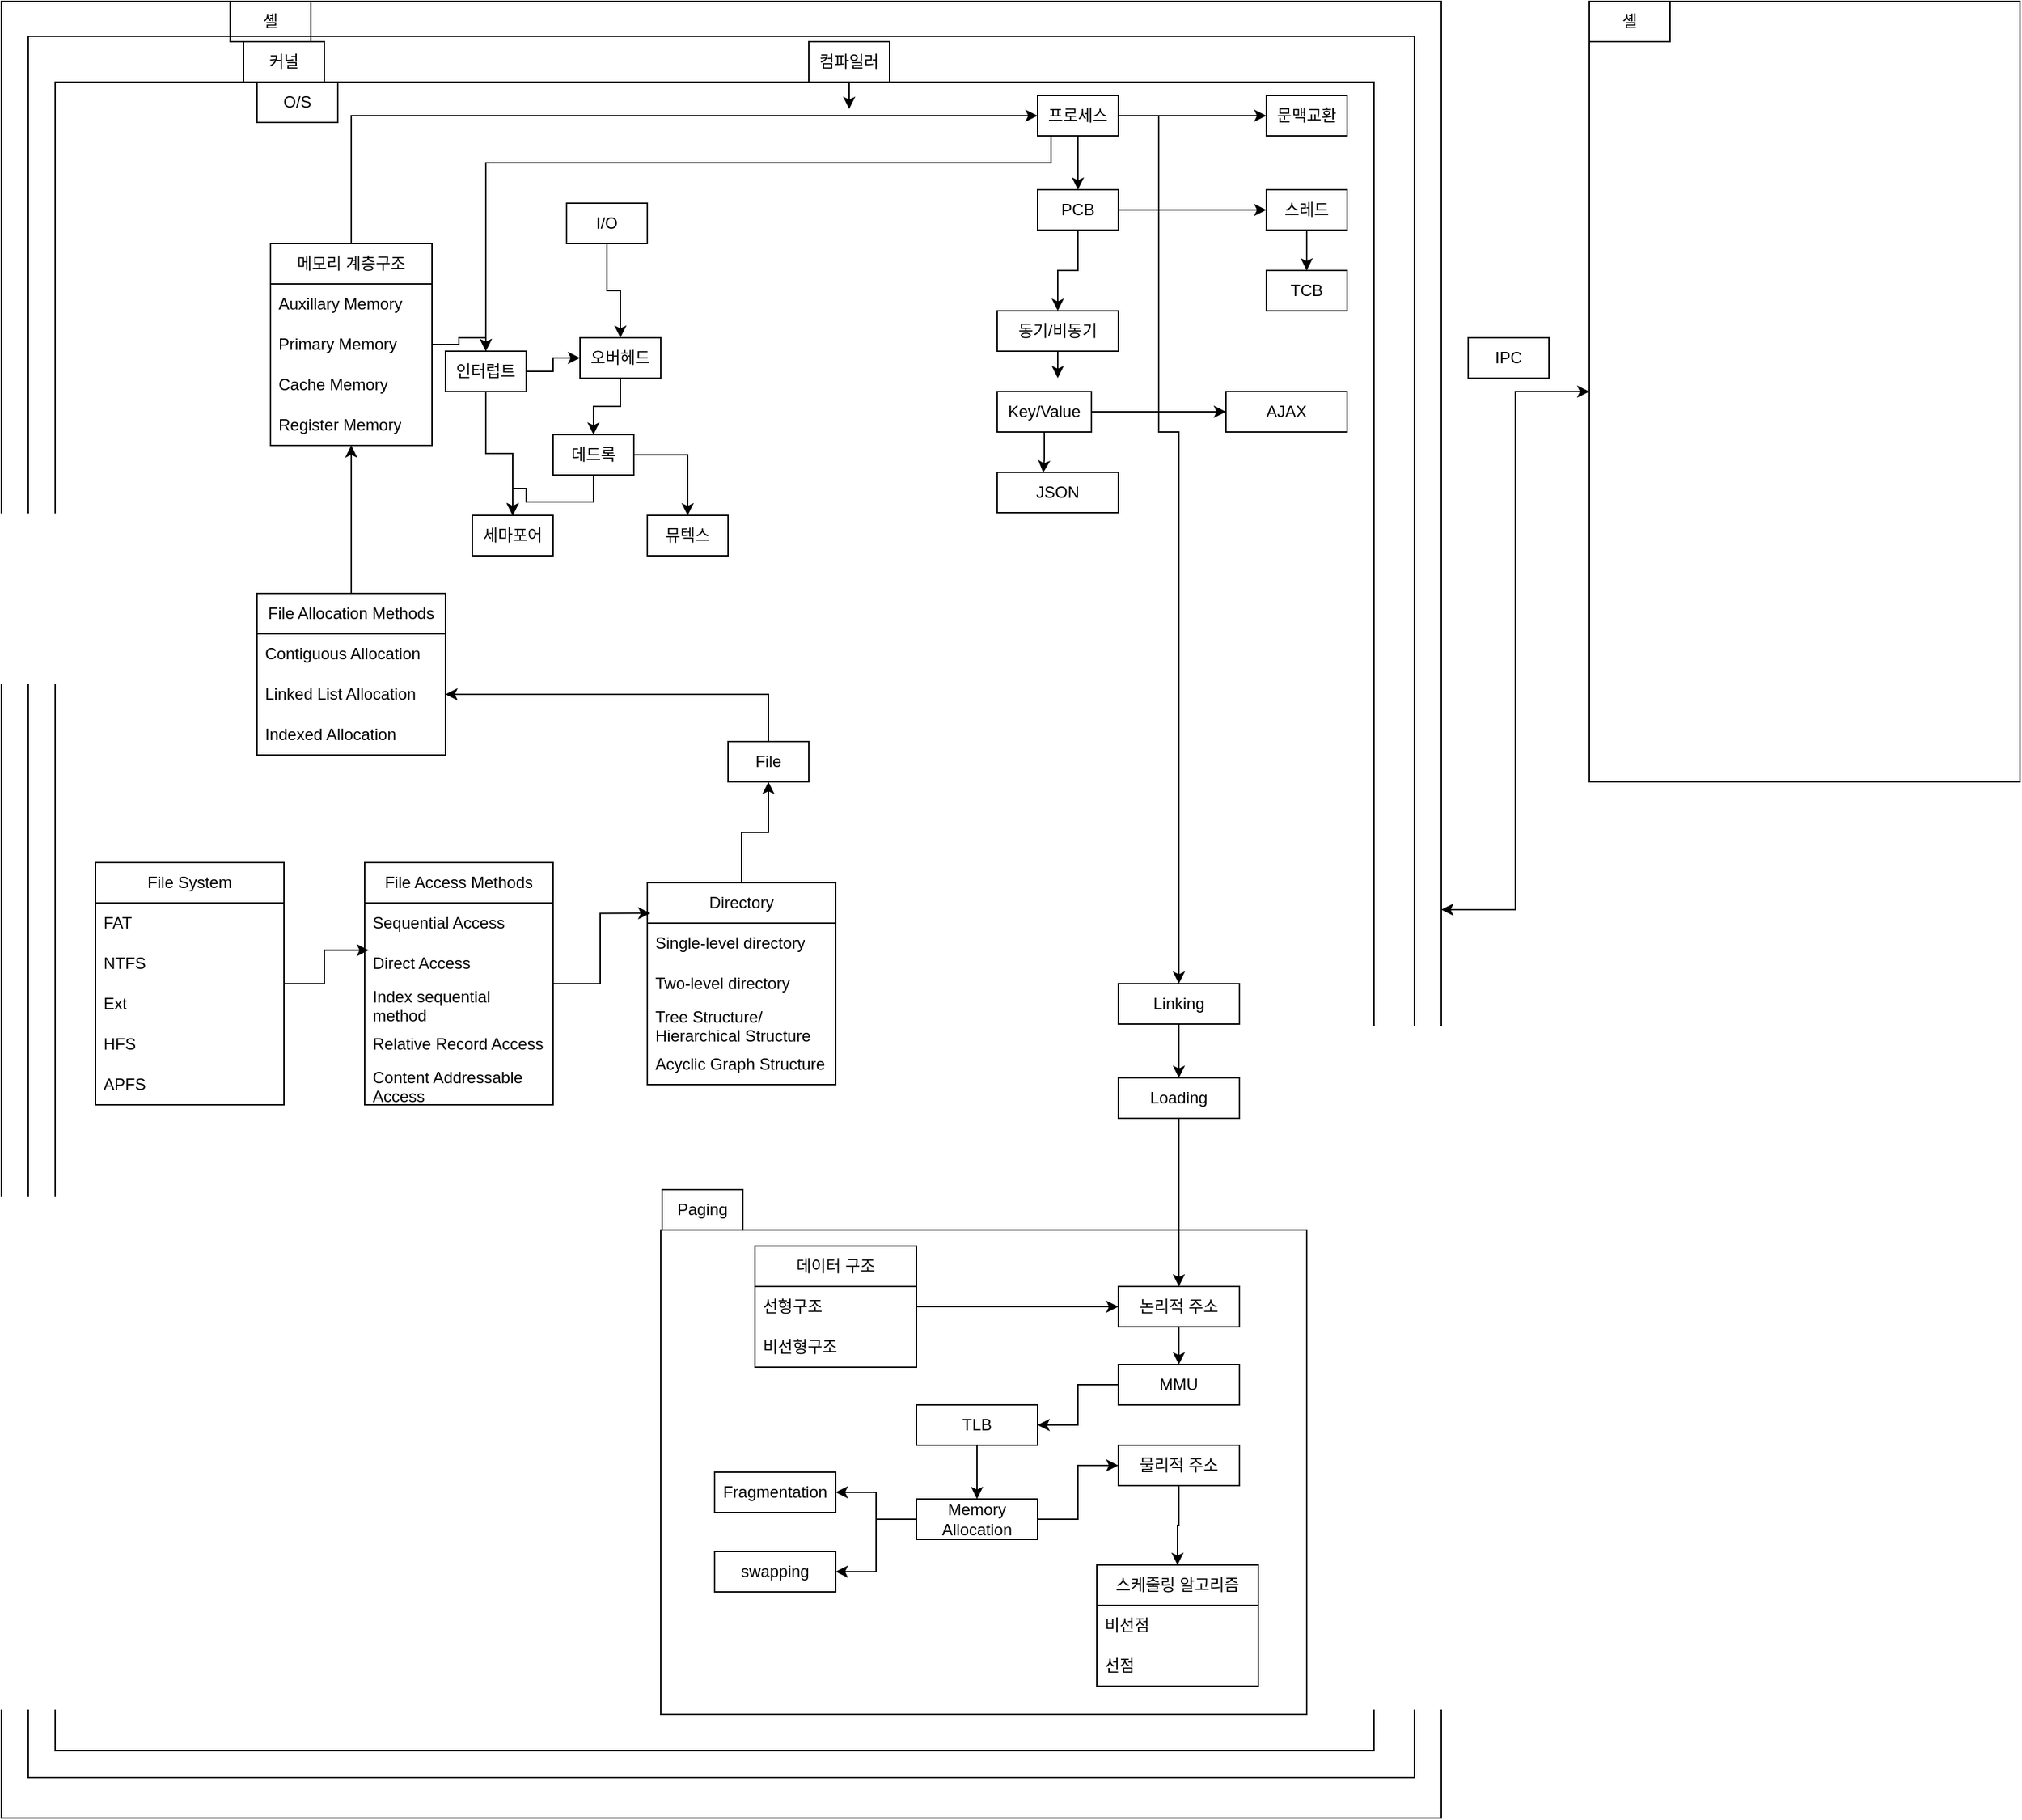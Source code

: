 <mxfile version="22.1.0" type="github">
  <diagram id="C5RBs43oDa-KdzZeNtuy" name="Page-1">
    <mxGraphModel dx="2876" dy="1083" grid="1" gridSize="10" guides="1" tooltips="1" connect="1" arrows="1" fold="1" page="1" pageScale="1" pageWidth="827" pageHeight="1169" math="0" shadow="0">
      <root>
        <mxCell id="WIyWlLk6GJQsqaUBKTNV-0" />
        <mxCell id="WIyWlLk6GJQsqaUBKTNV-1" parent="WIyWlLk6GJQsqaUBKTNV-0" />
        <mxCell id="Vi1Zf-3-arT8VYsQfJaG-1" value="" style="rounded=0;whiteSpace=wrap;html=1;" parent="WIyWlLk6GJQsqaUBKTNV-1" vertex="1">
          <mxGeometry x="-160" y="60" width="1070" height="1350" as="geometry" />
        </mxCell>
        <mxCell id="Vi1Zf-3-arT8VYsQfJaG-2" value="" style="rounded=0;whiteSpace=wrap;html=1;" parent="WIyWlLk6GJQsqaUBKTNV-1" vertex="1">
          <mxGeometry x="-140" y="86" width="1030" height="1294" as="geometry" />
        </mxCell>
        <mxCell id="Vi1Zf-3-arT8VYsQfJaG-3" value="" style="rounded=0;whiteSpace=wrap;html=1;" parent="WIyWlLk6GJQsqaUBKTNV-1" vertex="1">
          <mxGeometry x="-120" y="120" width="980" height="1240" as="geometry" />
        </mxCell>
        <mxCell id="Vi1Zf-3-arT8VYsQfJaG-4" value="셸" style="text;html=1;strokeColor=default;fillColor=none;align=center;verticalAlign=middle;whiteSpace=wrap;rounded=0;" parent="WIyWlLk6GJQsqaUBKTNV-1" vertex="1">
          <mxGeometry x="10" y="60" width="60" height="30" as="geometry" />
        </mxCell>
        <mxCell id="Vi1Zf-3-arT8VYsQfJaG-5" value="커널" style="text;html=1;strokeColor=default;fillColor=none;align=center;verticalAlign=middle;whiteSpace=wrap;rounded=0;" parent="WIyWlLk6GJQsqaUBKTNV-1" vertex="1">
          <mxGeometry x="20" y="90" width="60" height="30" as="geometry" />
        </mxCell>
        <mxCell id="Vi1Zf-3-arT8VYsQfJaG-6" value="O/S" style="text;html=1;strokeColor=default;fillColor=none;align=center;verticalAlign=middle;whiteSpace=wrap;rounded=0;" parent="WIyWlLk6GJQsqaUBKTNV-1" vertex="1">
          <mxGeometry x="30" y="120" width="60" height="30" as="geometry" />
        </mxCell>
        <mxCell id="Vi1Zf-3-arT8VYsQfJaG-20" value="" style="edgeStyle=orthogonalEdgeStyle;rounded=0;orthogonalLoop=1;jettySize=auto;html=1;entryX=0.5;entryY=0;entryDx=0;entryDy=0;" parent="WIyWlLk6GJQsqaUBKTNV-1" source="Vi1Zf-3-arT8VYsQfJaG-7" target="Vi1Zf-3-arT8VYsQfJaG-13" edge="1">
          <mxGeometry relative="1" as="geometry">
            <Array as="points">
              <mxPoint x="180" y="315" />
              <mxPoint x="180" y="310" />
              <mxPoint x="200" y="310" />
            </Array>
          </mxGeometry>
        </mxCell>
        <mxCell id="Vi1Zf-3-arT8VYsQfJaG-74" style="edgeStyle=orthogonalEdgeStyle;rounded=0;orthogonalLoop=1;jettySize=auto;html=1;entryX=0;entryY=0.5;entryDx=0;entryDy=0;" parent="WIyWlLk6GJQsqaUBKTNV-1" source="Vi1Zf-3-arT8VYsQfJaG-7" target="Vi1Zf-3-arT8VYsQfJaG-39" edge="1">
          <mxGeometry relative="1" as="geometry">
            <Array as="points">
              <mxPoint x="100" y="145" />
            </Array>
          </mxGeometry>
        </mxCell>
        <mxCell id="Vi1Zf-3-arT8VYsQfJaG-7" value="메모리 계층구조" style="swimlane;fontStyle=0;childLayout=stackLayout;horizontal=1;startSize=30;horizontalStack=0;resizeParent=1;resizeParentMax=0;resizeLast=0;collapsible=1;marginBottom=0;whiteSpace=wrap;html=1;" parent="WIyWlLk6GJQsqaUBKTNV-1" vertex="1">
          <mxGeometry x="40" y="240" width="120" height="150" as="geometry" />
        </mxCell>
        <mxCell id="Vi1Zf-3-arT8VYsQfJaG-8" value="Auxillary Memory" style="text;strokeColor=none;fillColor=none;align=left;verticalAlign=middle;spacingLeft=4;spacingRight=4;overflow=hidden;points=[[0,0.5],[1,0.5]];portConstraint=eastwest;rotatable=0;whiteSpace=wrap;html=1;" parent="Vi1Zf-3-arT8VYsQfJaG-7" vertex="1">
          <mxGeometry y="30" width="120" height="30" as="geometry" />
        </mxCell>
        <mxCell id="Vi1Zf-3-arT8VYsQfJaG-9" value="Primary Memory" style="text;strokeColor=none;fillColor=none;align=left;verticalAlign=middle;spacingLeft=4;spacingRight=4;overflow=hidden;points=[[0,0.5],[1,0.5]];portConstraint=eastwest;rotatable=0;whiteSpace=wrap;html=1;" parent="Vi1Zf-3-arT8VYsQfJaG-7" vertex="1">
          <mxGeometry y="60" width="120" height="30" as="geometry" />
        </mxCell>
        <mxCell id="Vi1Zf-3-arT8VYsQfJaG-10" value="Cache Memory" style="text;strokeColor=none;fillColor=none;align=left;verticalAlign=middle;spacingLeft=4;spacingRight=4;overflow=hidden;points=[[0,0.5],[1,0.5]];portConstraint=eastwest;rotatable=0;whiteSpace=wrap;html=1;" parent="Vi1Zf-3-arT8VYsQfJaG-7" vertex="1">
          <mxGeometry y="90" width="120" height="30" as="geometry" />
        </mxCell>
        <mxCell id="Vi1Zf-3-arT8VYsQfJaG-11" value="Register Memory" style="text;strokeColor=none;fillColor=none;align=left;verticalAlign=middle;spacingLeft=4;spacingRight=4;overflow=hidden;points=[[0,0.5],[1,0.5]];portConstraint=eastwest;rotatable=0;whiteSpace=wrap;html=1;" parent="Vi1Zf-3-arT8VYsQfJaG-7" vertex="1">
          <mxGeometry y="120" width="120" height="30" as="geometry" />
        </mxCell>
        <mxCell id="Vi1Zf-3-arT8VYsQfJaG-38" style="edgeStyle=orthogonalEdgeStyle;rounded=0;orthogonalLoop=1;jettySize=auto;html=1;entryX=0;entryY=0.5;entryDx=0;entryDy=0;" parent="WIyWlLk6GJQsqaUBKTNV-1" source="Vi1Zf-3-arT8VYsQfJaG-13" target="Vi1Zf-3-arT8VYsQfJaG-15" edge="1">
          <mxGeometry relative="1" as="geometry" />
        </mxCell>
        <mxCell id="Vi1Zf-3-arT8VYsQfJaG-78" value="" style="edgeStyle=orthogonalEdgeStyle;rounded=0;orthogonalLoop=1;jettySize=auto;html=1;" parent="WIyWlLk6GJQsqaUBKTNV-1" source="Vi1Zf-3-arT8VYsQfJaG-13" target="Vi1Zf-3-arT8VYsQfJaG-17" edge="1">
          <mxGeometry relative="1" as="geometry" />
        </mxCell>
        <mxCell id="Vi1Zf-3-arT8VYsQfJaG-13" value="인터럽트" style="text;html=1;strokeColor=default;fillColor=none;align=center;verticalAlign=middle;whiteSpace=wrap;rounded=0;" parent="WIyWlLk6GJQsqaUBKTNV-1" vertex="1">
          <mxGeometry x="170" y="320" width="60" height="30" as="geometry" />
        </mxCell>
        <mxCell id="Vi1Zf-3-arT8VYsQfJaG-21" value="" style="edgeStyle=orthogonalEdgeStyle;rounded=0;orthogonalLoop=1;jettySize=auto;html=1;" parent="WIyWlLk6GJQsqaUBKTNV-1" source="Vi1Zf-3-arT8VYsQfJaG-14" target="Vi1Zf-3-arT8VYsQfJaG-15" edge="1">
          <mxGeometry relative="1" as="geometry" />
        </mxCell>
        <mxCell id="Vi1Zf-3-arT8VYsQfJaG-14" value="I/O" style="text;html=1;strokeColor=default;fillColor=none;align=center;verticalAlign=middle;whiteSpace=wrap;rounded=0;" parent="WIyWlLk6GJQsqaUBKTNV-1" vertex="1">
          <mxGeometry x="260" y="210" width="60" height="30" as="geometry" />
        </mxCell>
        <mxCell id="Vi1Zf-3-arT8VYsQfJaG-29" value="" style="edgeStyle=orthogonalEdgeStyle;rounded=0;orthogonalLoop=1;jettySize=auto;html=1;entryX=0.5;entryY=0;entryDx=0;entryDy=0;" parent="WIyWlLk6GJQsqaUBKTNV-1" source="Vi1Zf-3-arT8VYsQfJaG-15" target="Vi1Zf-3-arT8VYsQfJaG-16" edge="1">
          <mxGeometry relative="1" as="geometry" />
        </mxCell>
        <mxCell id="Vi1Zf-3-arT8VYsQfJaG-15" value="오버헤드" style="text;html=1;strokeColor=default;fillColor=none;align=center;verticalAlign=middle;whiteSpace=wrap;rounded=0;" parent="WIyWlLk6GJQsqaUBKTNV-1" vertex="1">
          <mxGeometry x="270" y="310" width="60" height="30" as="geometry" />
        </mxCell>
        <mxCell id="Vi1Zf-3-arT8VYsQfJaG-30" value="" style="edgeStyle=orthogonalEdgeStyle;rounded=0;orthogonalLoop=1;jettySize=auto;html=1;" parent="WIyWlLk6GJQsqaUBKTNV-1" source="Vi1Zf-3-arT8VYsQfJaG-16" target="Vi1Zf-3-arT8VYsQfJaG-17" edge="1">
          <mxGeometry relative="1" as="geometry" />
        </mxCell>
        <mxCell id="Vi1Zf-3-arT8VYsQfJaG-31" value="" style="edgeStyle=orthogonalEdgeStyle;rounded=0;orthogonalLoop=1;jettySize=auto;html=1;" parent="WIyWlLk6GJQsqaUBKTNV-1" source="Vi1Zf-3-arT8VYsQfJaG-16" target="Vi1Zf-3-arT8VYsQfJaG-17" edge="1">
          <mxGeometry relative="1" as="geometry" />
        </mxCell>
        <mxCell id="Vi1Zf-3-arT8VYsQfJaG-32" style="edgeStyle=orthogonalEdgeStyle;rounded=0;orthogonalLoop=1;jettySize=auto;html=1;entryX=0.5;entryY=0;entryDx=0;entryDy=0;" parent="WIyWlLk6GJQsqaUBKTNV-1" source="Vi1Zf-3-arT8VYsQfJaG-16" target="Vi1Zf-3-arT8VYsQfJaG-18" edge="1">
          <mxGeometry relative="1" as="geometry" />
        </mxCell>
        <mxCell id="Vi1Zf-3-arT8VYsQfJaG-16" value="데드록" style="text;html=1;strokeColor=default;fillColor=none;align=center;verticalAlign=middle;whiteSpace=wrap;rounded=0;" parent="WIyWlLk6GJQsqaUBKTNV-1" vertex="1">
          <mxGeometry x="250" y="382" width="60" height="30" as="geometry" />
        </mxCell>
        <mxCell id="Vi1Zf-3-arT8VYsQfJaG-17" value="세마포어" style="text;html=1;strokeColor=default;fillColor=none;align=center;verticalAlign=middle;whiteSpace=wrap;rounded=0;" parent="WIyWlLk6GJQsqaUBKTNV-1" vertex="1">
          <mxGeometry x="190" y="442" width="60" height="30" as="geometry" />
        </mxCell>
        <mxCell id="Vi1Zf-3-arT8VYsQfJaG-18" value="뮤텍스" style="text;html=1;strokeColor=default;fillColor=none;align=center;verticalAlign=middle;whiteSpace=wrap;rounded=0;" parent="WIyWlLk6GJQsqaUBKTNV-1" vertex="1">
          <mxGeometry x="320" y="442" width="60" height="30" as="geometry" />
        </mxCell>
        <mxCell id="Vi1Zf-3-arT8VYsQfJaG-61" style="edgeStyle=orthogonalEdgeStyle;rounded=0;orthogonalLoop=1;jettySize=auto;html=1;entryX=0.5;entryY=0;entryDx=0;entryDy=0;" parent="WIyWlLk6GJQsqaUBKTNV-1" target="Vi1Zf-3-arT8VYsQfJaG-47" edge="1">
          <mxGeometry relative="1" as="geometry">
            <mxPoint x="430.059" y="338" as="sourcePoint" />
          </mxGeometry>
        </mxCell>
        <mxCell id="Vi1Zf-3-arT8VYsQfJaG-52" style="edgeStyle=orthogonalEdgeStyle;rounded=0;orthogonalLoop=1;jettySize=auto;html=1;" parent="WIyWlLk6GJQsqaUBKTNV-1" source="Vi1Zf-3-arT8VYsQfJaG-39" target="Vi1Zf-3-arT8VYsQfJaG-40" edge="1">
          <mxGeometry relative="1" as="geometry" />
        </mxCell>
        <mxCell id="Vi1Zf-3-arT8VYsQfJaG-72" style="edgeStyle=orthogonalEdgeStyle;rounded=0;orthogonalLoop=1;jettySize=auto;html=1;entryX=0;entryY=0.5;entryDx=0;entryDy=0;" parent="WIyWlLk6GJQsqaUBKTNV-1" source="Vi1Zf-3-arT8VYsQfJaG-39" target="Vi1Zf-3-arT8VYsQfJaG-71" edge="1">
          <mxGeometry relative="1" as="geometry" />
        </mxCell>
        <mxCell id="Vi1Zf-3-arT8VYsQfJaG-77" style="edgeStyle=orthogonalEdgeStyle;rounded=0;orthogonalLoop=1;jettySize=auto;html=1;" parent="WIyWlLk6GJQsqaUBKTNV-1" source="Vi1Zf-3-arT8VYsQfJaG-39" target="Vi1Zf-3-arT8VYsQfJaG-13" edge="1">
          <mxGeometry relative="1" as="geometry">
            <Array as="points">
              <mxPoint x="620" y="180" />
              <mxPoint x="200" y="180" />
            </Array>
          </mxGeometry>
        </mxCell>
        <mxCell id="Vi1Zf-3-arT8VYsQfJaG-39" value="프로세스" style="text;html=1;strokeColor=default;fillColor=none;align=center;verticalAlign=middle;whiteSpace=wrap;rounded=0;" parent="WIyWlLk6GJQsqaUBKTNV-1" vertex="1">
          <mxGeometry x="610" y="130" width="60" height="30" as="geometry" />
        </mxCell>
        <mxCell id="Vi1Zf-3-arT8VYsQfJaG-53" style="edgeStyle=orthogonalEdgeStyle;rounded=0;orthogonalLoop=1;jettySize=auto;html=1;entryX=0;entryY=0.5;entryDx=0;entryDy=0;" parent="WIyWlLk6GJQsqaUBKTNV-1" source="Vi1Zf-3-arT8VYsQfJaG-40" target="Vi1Zf-3-arT8VYsQfJaG-42" edge="1">
          <mxGeometry relative="1" as="geometry" />
        </mxCell>
        <mxCell id="Vi1Zf-3-arT8VYsQfJaG-55" style="edgeStyle=orthogonalEdgeStyle;rounded=0;orthogonalLoop=1;jettySize=auto;html=1;exitX=0.5;exitY=1;exitDx=0;exitDy=0;" parent="WIyWlLk6GJQsqaUBKTNV-1" source="Vi1Zf-3-arT8VYsQfJaG-40" target="Vi1Zf-3-arT8VYsQfJaG-43" edge="1">
          <mxGeometry relative="1" as="geometry" />
        </mxCell>
        <mxCell id="Vi1Zf-3-arT8VYsQfJaG-40" value="PCB" style="text;html=1;strokeColor=default;fillColor=none;align=center;verticalAlign=middle;whiteSpace=wrap;rounded=0;" parent="WIyWlLk6GJQsqaUBKTNV-1" vertex="1">
          <mxGeometry x="610" y="200" width="60" height="30" as="geometry" />
        </mxCell>
        <mxCell id="Vi1Zf-3-arT8VYsQfJaG-41" value="TCB" style="text;html=1;strokeColor=default;fillColor=none;align=center;verticalAlign=middle;whiteSpace=wrap;rounded=0;" parent="WIyWlLk6GJQsqaUBKTNV-1" vertex="1">
          <mxGeometry x="780" y="260" width="60" height="30" as="geometry" />
        </mxCell>
        <mxCell id="Vi1Zf-3-arT8VYsQfJaG-54" style="edgeStyle=orthogonalEdgeStyle;rounded=0;orthogonalLoop=1;jettySize=auto;html=1;entryX=0.5;entryY=0;entryDx=0;entryDy=0;" parent="WIyWlLk6GJQsqaUBKTNV-1" source="Vi1Zf-3-arT8VYsQfJaG-42" target="Vi1Zf-3-arT8VYsQfJaG-41" edge="1">
          <mxGeometry relative="1" as="geometry" />
        </mxCell>
        <mxCell id="Vi1Zf-3-arT8VYsQfJaG-42" value="스레드" style="text;html=1;strokeColor=default;fillColor=none;align=center;verticalAlign=middle;whiteSpace=wrap;rounded=0;" parent="WIyWlLk6GJQsqaUBKTNV-1" vertex="1">
          <mxGeometry x="780" y="200" width="60" height="30" as="geometry" />
        </mxCell>
        <mxCell id="Vi1Zf-3-arT8VYsQfJaG-56" style="edgeStyle=orthogonalEdgeStyle;rounded=0;orthogonalLoop=1;jettySize=auto;html=1;exitX=0.5;exitY=1;exitDx=0;exitDy=0;" parent="WIyWlLk6GJQsqaUBKTNV-1" source="Vi1Zf-3-arT8VYsQfJaG-43" edge="1">
          <mxGeometry relative="1" as="geometry">
            <mxPoint x="624.765" y="340" as="targetPoint" />
            <Array as="points">
              <mxPoint x="625" y="340" />
              <mxPoint x="625" y="340" />
            </Array>
          </mxGeometry>
        </mxCell>
        <mxCell id="Vi1Zf-3-arT8VYsQfJaG-43" value="동기/비동기" style="text;html=1;strokeColor=default;fillColor=none;align=center;verticalAlign=middle;whiteSpace=wrap;rounded=0;" parent="WIyWlLk6GJQsqaUBKTNV-1" vertex="1">
          <mxGeometry x="580" y="290" width="90" height="30" as="geometry" />
        </mxCell>
        <mxCell id="Vi1Zf-3-arT8VYsQfJaG-62" style="edgeStyle=orthogonalEdgeStyle;rounded=0;orthogonalLoop=1;jettySize=auto;html=1;" parent="WIyWlLk6GJQsqaUBKTNV-1" target="Vi1Zf-3-arT8VYsQfJaG-48" edge="1">
          <mxGeometry relative="1" as="geometry">
            <mxPoint x="425" y="400" as="sourcePoint" />
          </mxGeometry>
        </mxCell>
        <mxCell id="Vi1Zf-3-arT8VYsQfJaG-63" style="edgeStyle=orthogonalEdgeStyle;rounded=0;orthogonalLoop=1;jettySize=auto;html=1;" parent="WIyWlLk6GJQsqaUBKTNV-1" target="Vi1Zf-3-arT8VYsQfJaG-49" edge="1">
          <mxGeometry relative="1" as="geometry">
            <mxPoint x="430.059" y="470" as="sourcePoint" />
          </mxGeometry>
        </mxCell>
        <mxCell id="Vi1Zf-3-arT8VYsQfJaG-59" style="edgeStyle=orthogonalEdgeStyle;rounded=0;orthogonalLoop=1;jettySize=auto;html=1;" parent="WIyWlLk6GJQsqaUBKTNV-1" source="Vi1Zf-3-arT8VYsQfJaG-50" target="Vi1Zf-3-arT8VYsQfJaG-58" edge="1">
          <mxGeometry relative="1" as="geometry" />
        </mxCell>
        <mxCell id="Vi1Zf-3-arT8VYsQfJaG-50" value="Key/Value" style="text;html=1;strokeColor=default;fillColor=none;align=center;verticalAlign=middle;whiteSpace=wrap;rounded=0;" parent="WIyWlLk6GJQsqaUBKTNV-1" vertex="1">
          <mxGeometry x="580" y="350" width="70" height="30" as="geometry" />
        </mxCell>
        <mxCell id="Vi1Zf-3-arT8VYsQfJaG-51" value="JSON" style="text;html=1;strokeColor=default;fillColor=none;align=center;verticalAlign=middle;whiteSpace=wrap;rounded=0;" parent="WIyWlLk6GJQsqaUBKTNV-1" vertex="1">
          <mxGeometry x="580" y="410" width="90" height="30" as="geometry" />
        </mxCell>
        <mxCell id="Vi1Zf-3-arT8VYsQfJaG-58" value="AJAX" style="text;html=1;strokeColor=default;fillColor=none;align=center;verticalAlign=middle;whiteSpace=wrap;rounded=0;" parent="WIyWlLk6GJQsqaUBKTNV-1" vertex="1">
          <mxGeometry x="750" y="350" width="90" height="30" as="geometry" />
        </mxCell>
        <mxCell id="Vi1Zf-3-arT8VYsQfJaG-60" style="edgeStyle=orthogonalEdgeStyle;rounded=0;orthogonalLoop=1;jettySize=auto;html=1;entryX=0.38;entryY=0.008;entryDx=0;entryDy=0;entryPerimeter=0;" parent="WIyWlLk6GJQsqaUBKTNV-1" source="Vi1Zf-3-arT8VYsQfJaG-50" target="Vi1Zf-3-arT8VYsQfJaG-51" edge="1">
          <mxGeometry relative="1" as="geometry" />
        </mxCell>
        <mxCell id="Vi1Zf-3-arT8VYsQfJaG-67" style="edgeStyle=orthogonalEdgeStyle;rounded=0;orthogonalLoop=1;jettySize=auto;html=1;entryX=1;entryY=0.5;entryDx=0;entryDy=0;startArrow=classic;startFill=1;" parent="WIyWlLk6GJQsqaUBKTNV-1" source="Vi1Zf-3-arT8VYsQfJaG-66" target="Vi1Zf-3-arT8VYsQfJaG-1" edge="1">
          <mxGeometry relative="1" as="geometry" />
        </mxCell>
        <mxCell id="Vi1Zf-3-arT8VYsQfJaG-66" value="" style="rounded=0;whiteSpace=wrap;html=1;" parent="WIyWlLk6GJQsqaUBKTNV-1" vertex="1">
          <mxGeometry x="1020" y="60" width="320" height="580" as="geometry" />
        </mxCell>
        <mxCell id="Vi1Zf-3-arT8VYsQfJaG-69" value="셸" style="text;html=1;strokeColor=default;fillColor=none;align=center;verticalAlign=middle;whiteSpace=wrap;rounded=0;" parent="WIyWlLk6GJQsqaUBKTNV-1" vertex="1">
          <mxGeometry x="1020" y="60" width="60" height="30" as="geometry" />
        </mxCell>
        <mxCell id="Vi1Zf-3-arT8VYsQfJaG-70" value="IPC" style="text;html=1;strokeColor=default;fillColor=none;align=center;verticalAlign=middle;whiteSpace=wrap;rounded=0;" parent="WIyWlLk6GJQsqaUBKTNV-1" vertex="1">
          <mxGeometry x="930" y="310" width="60" height="30" as="geometry" />
        </mxCell>
        <mxCell id="Vi1Zf-3-arT8VYsQfJaG-71" value="문맥교환" style="text;html=1;strokeColor=default;fillColor=none;align=center;verticalAlign=middle;whiteSpace=wrap;rounded=0;" parent="WIyWlLk6GJQsqaUBKTNV-1" vertex="1">
          <mxGeometry x="780" y="130" width="60" height="30" as="geometry" />
        </mxCell>
        <mxCell id="Vi1Zf-3-arT8VYsQfJaG-76" style="edgeStyle=orthogonalEdgeStyle;rounded=0;orthogonalLoop=1;jettySize=auto;html=1;" parent="WIyWlLk6GJQsqaUBKTNV-1" source="Vi1Zf-3-arT8VYsQfJaG-75" edge="1">
          <mxGeometry relative="1" as="geometry">
            <mxPoint x="470" y="140" as="targetPoint" />
          </mxGeometry>
        </mxCell>
        <mxCell id="Vi1Zf-3-arT8VYsQfJaG-75" value="컴파일러" style="text;html=1;strokeColor=default;fillColor=none;align=center;verticalAlign=middle;whiteSpace=wrap;rounded=0;" parent="WIyWlLk6GJQsqaUBKTNV-1" vertex="1">
          <mxGeometry x="440" y="90" width="60" height="30" as="geometry" />
        </mxCell>
        <mxCell id="SMNEUD9otESbKlJVMWsD-27" style="edgeStyle=orthogonalEdgeStyle;rounded=0;orthogonalLoop=1;jettySize=auto;html=1;entryX=0.5;entryY=0;entryDx=0;entryDy=0;" edge="1" parent="WIyWlLk6GJQsqaUBKTNV-1" source="SMNEUD9otESbKlJVMWsD-22" target="SMNEUD9otESbKlJVMWsD-23">
          <mxGeometry relative="1" as="geometry" />
        </mxCell>
        <mxCell id="SMNEUD9otESbKlJVMWsD-41" value="" style="rounded=0;whiteSpace=wrap;html=1;" vertex="1" parent="WIyWlLk6GJQsqaUBKTNV-1">
          <mxGeometry x="330" y="973" width="480" height="360" as="geometry" />
        </mxCell>
        <mxCell id="Vi1Zf-3-arT8VYsQfJaG-44" value="스케줄링 알고리즘" style="swimlane;fontStyle=0;childLayout=stackLayout;horizontal=1;startSize=30;horizontalStack=0;resizeParent=1;resizeParentMax=0;resizeLast=0;collapsible=1;marginBottom=0;whiteSpace=wrap;html=1;" parent="WIyWlLk6GJQsqaUBKTNV-1" vertex="1">
          <mxGeometry x="654" y="1222" width="120" height="90" as="geometry" />
        </mxCell>
        <mxCell id="Vi1Zf-3-arT8VYsQfJaG-46" value="비선점" style="text;strokeColor=none;fillColor=none;align=left;verticalAlign=middle;spacingLeft=4;spacingRight=4;overflow=hidden;points=[[0,0.5],[1,0.5]];portConstraint=eastwest;rotatable=0;whiteSpace=wrap;html=1;" parent="Vi1Zf-3-arT8VYsQfJaG-44" vertex="1">
          <mxGeometry y="30" width="120" height="30" as="geometry" />
        </mxCell>
        <mxCell id="Vi1Zf-3-arT8VYsQfJaG-45" value="선점" style="text;strokeColor=none;fillColor=none;align=left;verticalAlign=middle;spacingLeft=4;spacingRight=4;overflow=hidden;points=[[0,0.5],[1,0.5]];portConstraint=eastwest;rotatable=0;whiteSpace=wrap;html=1;" parent="Vi1Zf-3-arT8VYsQfJaG-44" vertex="1">
          <mxGeometry y="60" width="120" height="30" as="geometry" />
        </mxCell>
        <mxCell id="SMNEUD9otESbKlJVMWsD-12" value="Fragmentation" style="text;html=1;strokeColor=default;fillColor=none;align=center;verticalAlign=middle;whiteSpace=wrap;rounded=0;" vertex="1" parent="WIyWlLk6GJQsqaUBKTNV-1">
          <mxGeometry x="370" y="1153" width="90" height="30" as="geometry" />
        </mxCell>
        <mxCell id="SMNEUD9otESbKlJVMWsD-39" style="edgeStyle=orthogonalEdgeStyle;rounded=0;orthogonalLoop=1;jettySize=auto;html=1;entryX=1;entryY=0.5;entryDx=0;entryDy=0;" edge="1" parent="WIyWlLk6GJQsqaUBKTNV-1" source="SMNEUD9otESbKlJVMWsD-13" target="SMNEUD9otESbKlJVMWsD-12">
          <mxGeometry relative="1" as="geometry" />
        </mxCell>
        <mxCell id="SMNEUD9otESbKlJVMWsD-40" style="edgeStyle=orthogonalEdgeStyle;rounded=0;orthogonalLoop=1;jettySize=auto;html=1;entryX=1;entryY=0.5;entryDx=0;entryDy=0;" edge="1" parent="WIyWlLk6GJQsqaUBKTNV-1" source="SMNEUD9otESbKlJVMWsD-13" target="SMNEUD9otESbKlJVMWsD-15">
          <mxGeometry relative="1" as="geometry" />
        </mxCell>
        <mxCell id="SMNEUD9otESbKlJVMWsD-13" value="Memory Allocation" style="text;html=1;strokeColor=default;fillColor=none;align=center;verticalAlign=middle;whiteSpace=wrap;rounded=0;" vertex="1" parent="WIyWlLk6GJQsqaUBKTNV-1">
          <mxGeometry x="520" y="1173" width="90" height="30" as="geometry" />
        </mxCell>
        <mxCell id="SMNEUD9otESbKlJVMWsD-14" value="TLB" style="text;html=1;strokeColor=default;fillColor=none;align=center;verticalAlign=middle;whiteSpace=wrap;rounded=0;" vertex="1" parent="WIyWlLk6GJQsqaUBKTNV-1">
          <mxGeometry x="520" y="1103" width="90" height="30" as="geometry" />
        </mxCell>
        <mxCell id="SMNEUD9otESbKlJVMWsD-15" value="swapping" style="text;html=1;strokeColor=default;fillColor=none;align=center;verticalAlign=middle;whiteSpace=wrap;rounded=0;" vertex="1" parent="WIyWlLk6GJQsqaUBKTNV-1">
          <mxGeometry x="370" y="1212" width="90" height="30" as="geometry" />
        </mxCell>
        <mxCell id="SMNEUD9otESbKlJVMWsD-22" value="MMU" style="text;html=1;strokeColor=default;fillColor=none;align=center;verticalAlign=middle;whiteSpace=wrap;rounded=0;" vertex="1" parent="WIyWlLk6GJQsqaUBKTNV-1">
          <mxGeometry x="670" y="1073" width="90" height="30" as="geometry" />
        </mxCell>
        <mxCell id="SMNEUD9otESbKlJVMWsD-23" value="물리적 주소" style="text;html=1;strokeColor=default;fillColor=none;align=center;verticalAlign=middle;whiteSpace=wrap;rounded=0;" vertex="1" parent="WIyWlLk6GJQsqaUBKTNV-1">
          <mxGeometry x="670" y="1133" width="90" height="30" as="geometry" />
        </mxCell>
        <mxCell id="SMNEUD9otESbKlJVMWsD-26" style="edgeStyle=orthogonalEdgeStyle;rounded=0;orthogonalLoop=1;jettySize=auto;html=1;entryX=0.5;entryY=0;entryDx=0;entryDy=0;" edge="1" parent="WIyWlLk6GJQsqaUBKTNV-1" source="SMNEUD9otESbKlJVMWsD-21" target="SMNEUD9otESbKlJVMWsD-22">
          <mxGeometry relative="1" as="geometry" />
        </mxCell>
        <mxCell id="SMNEUD9otESbKlJVMWsD-37" style="edgeStyle=orthogonalEdgeStyle;rounded=0;orthogonalLoop=1;jettySize=auto;html=1;entryX=0.5;entryY=0;entryDx=0;entryDy=0;" edge="1" parent="WIyWlLk6GJQsqaUBKTNV-1" source="SMNEUD9otESbKlJVMWsD-14" target="SMNEUD9otESbKlJVMWsD-13">
          <mxGeometry relative="1" as="geometry" />
        </mxCell>
        <mxCell id="SMNEUD9otESbKlJVMWsD-35" style="edgeStyle=orthogonalEdgeStyle;rounded=0;orthogonalLoop=1;jettySize=auto;html=1;entryX=0.5;entryY=0;entryDx=0;entryDy=0;" edge="1" parent="WIyWlLk6GJQsqaUBKTNV-1" source="SMNEUD9otESbKlJVMWsD-23" target="Vi1Zf-3-arT8VYsQfJaG-44">
          <mxGeometry relative="1" as="geometry" />
        </mxCell>
        <mxCell id="SMNEUD9otESbKlJVMWsD-38" style="edgeStyle=orthogonalEdgeStyle;rounded=0;orthogonalLoop=1;jettySize=auto;html=1;entryX=0;entryY=0.5;entryDx=0;entryDy=0;" edge="1" parent="WIyWlLk6GJQsqaUBKTNV-1" source="SMNEUD9otESbKlJVMWsD-13" target="SMNEUD9otESbKlJVMWsD-23">
          <mxGeometry relative="1" as="geometry" />
        </mxCell>
        <mxCell id="SMNEUD9otESbKlJVMWsD-36" style="edgeStyle=orthogonalEdgeStyle;rounded=0;orthogonalLoop=1;jettySize=auto;html=1;entryX=1;entryY=0.5;entryDx=0;entryDy=0;" edge="1" parent="WIyWlLk6GJQsqaUBKTNV-1" source="SMNEUD9otESbKlJVMWsD-22" target="SMNEUD9otESbKlJVMWsD-14">
          <mxGeometry relative="1" as="geometry" />
        </mxCell>
        <mxCell id="SMNEUD9otESbKlJVMWsD-19" style="edgeStyle=orthogonalEdgeStyle;rounded=0;orthogonalLoop=1;jettySize=auto;html=1;" edge="1" parent="WIyWlLk6GJQsqaUBKTNV-1" source="Vi1Zf-3-arT8VYsQfJaG-39" target="SMNEUD9otESbKlJVMWsD-10">
          <mxGeometry relative="1" as="geometry">
            <Array as="points">
              <mxPoint x="700" y="145" />
              <mxPoint x="700" y="380" />
              <mxPoint x="715" y="380" />
            </Array>
          </mxGeometry>
        </mxCell>
        <mxCell id="SMNEUD9otESbKlJVMWsD-20" value="" style="edgeStyle=orthogonalEdgeStyle;rounded=0;orthogonalLoop=1;jettySize=auto;html=1;" edge="1" parent="WIyWlLk6GJQsqaUBKTNV-1" source="SMNEUD9otESbKlJVMWsD-10" target="SMNEUD9otESbKlJVMWsD-11">
          <mxGeometry relative="1" as="geometry" />
        </mxCell>
        <mxCell id="SMNEUD9otESbKlJVMWsD-10" value="Linking" style="text;html=1;strokeColor=default;fillColor=none;align=center;verticalAlign=middle;whiteSpace=wrap;rounded=0;" vertex="1" parent="WIyWlLk6GJQsqaUBKTNV-1">
          <mxGeometry x="670" y="790" width="90" height="30" as="geometry" />
        </mxCell>
        <mxCell id="SMNEUD9otESbKlJVMWsD-25" style="edgeStyle=orthogonalEdgeStyle;rounded=0;orthogonalLoop=1;jettySize=auto;html=1;entryX=0.5;entryY=0;entryDx=0;entryDy=0;" edge="1" parent="WIyWlLk6GJQsqaUBKTNV-1" source="SMNEUD9otESbKlJVMWsD-11" target="SMNEUD9otESbKlJVMWsD-21">
          <mxGeometry relative="1" as="geometry" />
        </mxCell>
        <mxCell id="SMNEUD9otESbKlJVMWsD-11" value="Loading" style="text;html=1;strokeColor=default;fillColor=none;align=center;verticalAlign=middle;whiteSpace=wrap;rounded=0;" vertex="1" parent="WIyWlLk6GJQsqaUBKTNV-1">
          <mxGeometry x="670" y="860" width="90" height="30" as="geometry" />
        </mxCell>
        <mxCell id="SMNEUD9otESbKlJVMWsD-21" value="논리적 주소" style="text;html=1;strokeColor=default;fillColor=none;align=center;verticalAlign=middle;whiteSpace=wrap;rounded=0;" vertex="1" parent="WIyWlLk6GJQsqaUBKTNV-1">
          <mxGeometry x="670" y="1015" width="90" height="30" as="geometry" />
        </mxCell>
        <mxCell id="SMNEUD9otESbKlJVMWsD-31" value="데이터 구조" style="swimlane;fontStyle=0;childLayout=stackLayout;horizontal=1;startSize=30;horizontalStack=0;resizeParent=1;resizeParentMax=0;resizeLast=0;collapsible=1;marginBottom=0;whiteSpace=wrap;html=1;" vertex="1" parent="WIyWlLk6GJQsqaUBKTNV-1">
          <mxGeometry x="400" y="985" width="120" height="90" as="geometry" />
        </mxCell>
        <mxCell id="SMNEUD9otESbKlJVMWsD-32" value="선형구조" style="text;strokeColor=none;fillColor=none;align=left;verticalAlign=middle;spacingLeft=4;spacingRight=4;overflow=hidden;points=[[0,0.5],[1,0.5]];portConstraint=eastwest;rotatable=0;whiteSpace=wrap;html=1;" vertex="1" parent="SMNEUD9otESbKlJVMWsD-31">
          <mxGeometry y="30" width="120" height="30" as="geometry" />
        </mxCell>
        <mxCell id="SMNEUD9otESbKlJVMWsD-33" value="비선형구조" style="text;strokeColor=none;fillColor=none;align=left;verticalAlign=middle;spacingLeft=4;spacingRight=4;overflow=hidden;points=[[0,0.5],[1,0.5]];portConstraint=eastwest;rotatable=0;whiteSpace=wrap;html=1;" vertex="1" parent="SMNEUD9otESbKlJVMWsD-31">
          <mxGeometry y="60" width="120" height="30" as="geometry" />
        </mxCell>
        <mxCell id="SMNEUD9otESbKlJVMWsD-34" style="edgeStyle=orthogonalEdgeStyle;rounded=0;orthogonalLoop=1;jettySize=auto;html=1;" edge="1" parent="WIyWlLk6GJQsqaUBKTNV-1" source="SMNEUD9otESbKlJVMWsD-32" target="SMNEUD9otESbKlJVMWsD-21">
          <mxGeometry relative="1" as="geometry" />
        </mxCell>
        <mxCell id="SMNEUD9otESbKlJVMWsD-42" value="Paging" style="text;html=1;strokeColor=default;fillColor=none;align=center;verticalAlign=middle;whiteSpace=wrap;rounded=0;" vertex="1" parent="WIyWlLk6GJQsqaUBKTNV-1">
          <mxGeometry x="331" y="943" width="60" height="30" as="geometry" />
        </mxCell>
        <mxCell id="SMNEUD9otESbKlJVMWsD-73" style="edgeStyle=orthogonalEdgeStyle;rounded=0;orthogonalLoop=1;jettySize=auto;html=1;entryX=1;entryY=0.5;entryDx=0;entryDy=0;" edge="1" parent="WIyWlLk6GJQsqaUBKTNV-1" source="SMNEUD9otESbKlJVMWsD-43" target="SMNEUD9otESbKlJVMWsD-70">
          <mxGeometry relative="1" as="geometry" />
        </mxCell>
        <mxCell id="SMNEUD9otESbKlJVMWsD-43" value="File" style="text;html=1;strokeColor=default;fillColor=none;align=center;verticalAlign=middle;whiteSpace=wrap;rounded=0;" vertex="1" parent="WIyWlLk6GJQsqaUBKTNV-1">
          <mxGeometry x="380" y="610" width="60" height="30" as="geometry" />
        </mxCell>
        <mxCell id="SMNEUD9otESbKlJVMWsD-44" value="File System" style="swimlane;fontStyle=0;childLayout=stackLayout;horizontal=1;startSize=30;horizontalStack=0;resizeParent=1;resizeParentMax=0;resizeLast=0;collapsible=1;marginBottom=0;whiteSpace=wrap;html=1;" vertex="1" parent="WIyWlLk6GJQsqaUBKTNV-1">
          <mxGeometry x="-90" y="700" width="140" height="180" as="geometry">
            <mxRectangle x="170" y="530" width="100" height="30" as="alternateBounds" />
          </mxGeometry>
        </mxCell>
        <mxCell id="SMNEUD9otESbKlJVMWsD-45" value="FAT" style="text;strokeColor=none;fillColor=none;align=left;verticalAlign=middle;spacingLeft=4;spacingRight=4;overflow=hidden;points=[[0,0.5],[1,0.5]];portConstraint=eastwest;rotatable=0;whiteSpace=wrap;html=1;" vertex="1" parent="SMNEUD9otESbKlJVMWsD-44">
          <mxGeometry y="30" width="140" height="30" as="geometry" />
        </mxCell>
        <mxCell id="SMNEUD9otESbKlJVMWsD-46" value="NTFS&amp;nbsp;" style="text;strokeColor=none;fillColor=none;align=left;verticalAlign=middle;spacingLeft=4;spacingRight=4;overflow=hidden;points=[[0,0.5],[1,0.5]];portConstraint=eastwest;rotatable=0;whiteSpace=wrap;html=1;" vertex="1" parent="SMNEUD9otESbKlJVMWsD-44">
          <mxGeometry y="60" width="140" height="30" as="geometry" />
        </mxCell>
        <mxCell id="SMNEUD9otESbKlJVMWsD-47" value="Ext" style="text;strokeColor=none;fillColor=none;align=left;verticalAlign=middle;spacingLeft=4;spacingRight=4;overflow=hidden;points=[[0,0.5],[1,0.5]];portConstraint=eastwest;rotatable=0;whiteSpace=wrap;html=1;" vertex="1" parent="SMNEUD9otESbKlJVMWsD-44">
          <mxGeometry y="90" width="140" height="30" as="geometry" />
        </mxCell>
        <mxCell id="SMNEUD9otESbKlJVMWsD-48" value="HFS" style="text;strokeColor=none;fillColor=none;align=left;verticalAlign=middle;spacingLeft=4;spacingRight=4;overflow=hidden;points=[[0,0.5],[1,0.5]];portConstraint=eastwest;rotatable=0;whiteSpace=wrap;html=1;" vertex="1" parent="SMNEUD9otESbKlJVMWsD-44">
          <mxGeometry y="120" width="140" height="30" as="geometry" />
        </mxCell>
        <mxCell id="SMNEUD9otESbKlJVMWsD-49" value="APFS" style="text;strokeColor=none;fillColor=none;align=left;verticalAlign=middle;spacingLeft=4;spacingRight=4;overflow=hidden;points=[[0,0.5],[1,0.5]];portConstraint=eastwest;rotatable=0;whiteSpace=wrap;html=1;" vertex="1" parent="SMNEUD9otESbKlJVMWsD-44">
          <mxGeometry y="150" width="140" height="30" as="geometry" />
        </mxCell>
        <mxCell id="SMNEUD9otESbKlJVMWsD-50" value="File Access&amp;nbsp;Methods" style="swimlane;fontStyle=0;childLayout=stackLayout;horizontal=1;startSize=30;horizontalStack=0;resizeParent=1;resizeParentMax=0;resizeLast=0;collapsible=1;marginBottom=0;whiteSpace=wrap;html=1;" vertex="1" parent="WIyWlLk6GJQsqaUBKTNV-1">
          <mxGeometry x="110" y="700" width="140" height="180" as="geometry" />
        </mxCell>
        <mxCell id="SMNEUD9otESbKlJVMWsD-51" value="Sequential Access" style="text;strokeColor=none;fillColor=none;align=left;verticalAlign=middle;spacingLeft=4;spacingRight=4;overflow=hidden;points=[[0,0.5],[1,0.5]];portConstraint=eastwest;rotatable=0;whiteSpace=wrap;html=1;" vertex="1" parent="SMNEUD9otESbKlJVMWsD-50">
          <mxGeometry y="30" width="140" height="30" as="geometry" />
        </mxCell>
        <mxCell id="SMNEUD9otESbKlJVMWsD-52" value="Direct Access" style="text;strokeColor=none;fillColor=none;align=left;verticalAlign=middle;spacingLeft=4;spacingRight=4;overflow=hidden;points=[[0,0.5],[1,0.5]];portConstraint=eastwest;rotatable=0;whiteSpace=wrap;html=1;" vertex="1" parent="SMNEUD9otESbKlJVMWsD-50">
          <mxGeometry y="60" width="140" height="30" as="geometry" />
        </mxCell>
        <mxCell id="SMNEUD9otESbKlJVMWsD-53" value="Index sequential method" style="text;strokeColor=none;fillColor=none;align=left;verticalAlign=middle;spacingLeft=4;spacingRight=4;overflow=hidden;points=[[0,0.5],[1,0.5]];portConstraint=eastwest;rotatable=0;whiteSpace=wrap;html=1;" vertex="1" parent="SMNEUD9otESbKlJVMWsD-50">
          <mxGeometry y="90" width="140" height="30" as="geometry" />
        </mxCell>
        <mxCell id="SMNEUD9otESbKlJVMWsD-54" value="Relative Record Access" style="text;strokeColor=none;fillColor=none;align=left;verticalAlign=middle;spacingLeft=4;spacingRight=4;overflow=hidden;points=[[0,0.5],[1,0.5]];portConstraint=eastwest;rotatable=0;whiteSpace=wrap;html=1;" vertex="1" parent="SMNEUD9otESbKlJVMWsD-50">
          <mxGeometry y="120" width="140" height="30" as="geometry" />
        </mxCell>
        <mxCell id="SMNEUD9otESbKlJVMWsD-55" value="Content Addressable Access" style="text;strokeColor=none;fillColor=none;align=left;verticalAlign=middle;spacingLeft=4;spacingRight=4;overflow=hidden;points=[[0,0.5],[1,0.5]];portConstraint=eastwest;rotatable=0;whiteSpace=wrap;html=1;" vertex="1" parent="SMNEUD9otESbKlJVMWsD-50">
          <mxGeometry y="150" width="140" height="30" as="geometry" />
        </mxCell>
        <mxCell id="SMNEUD9otESbKlJVMWsD-56" style="edgeStyle=orthogonalEdgeStyle;rounded=0;orthogonalLoop=1;jettySize=auto;html=1;entryX=0.022;entryY=0.169;entryDx=0;entryDy=0;entryPerimeter=0;" edge="1" parent="WIyWlLk6GJQsqaUBKTNV-1" source="SMNEUD9otESbKlJVMWsD-44" target="SMNEUD9otESbKlJVMWsD-52">
          <mxGeometry relative="1" as="geometry" />
        </mxCell>
        <mxCell id="SMNEUD9otESbKlJVMWsD-72" style="edgeStyle=orthogonalEdgeStyle;rounded=0;orthogonalLoop=1;jettySize=auto;html=1;" edge="1" parent="WIyWlLk6GJQsqaUBKTNV-1" source="SMNEUD9otESbKlJVMWsD-59" target="SMNEUD9otESbKlJVMWsD-43">
          <mxGeometry relative="1" as="geometry" />
        </mxCell>
        <mxCell id="SMNEUD9otESbKlJVMWsD-59" value="Directory" style="swimlane;fontStyle=0;childLayout=stackLayout;horizontal=1;startSize=30;horizontalStack=0;resizeParent=1;resizeParentMax=0;resizeLast=0;collapsible=1;marginBottom=0;whiteSpace=wrap;html=1;" vertex="1" parent="WIyWlLk6GJQsqaUBKTNV-1">
          <mxGeometry x="320" y="715" width="140" height="150" as="geometry" />
        </mxCell>
        <mxCell id="SMNEUD9otESbKlJVMWsD-60" value="Single-level directory" style="text;strokeColor=none;fillColor=none;align=left;verticalAlign=middle;spacingLeft=4;spacingRight=4;overflow=hidden;points=[[0,0.5],[1,0.5]];portConstraint=eastwest;rotatable=0;whiteSpace=wrap;html=1;" vertex="1" parent="SMNEUD9otESbKlJVMWsD-59">
          <mxGeometry y="30" width="140" height="30" as="geometry" />
        </mxCell>
        <mxCell id="SMNEUD9otESbKlJVMWsD-61" value="Two-level directory" style="text;strokeColor=none;fillColor=none;align=left;verticalAlign=middle;spacingLeft=4;spacingRight=4;overflow=hidden;points=[[0,0.5],[1,0.5]];portConstraint=eastwest;rotatable=0;whiteSpace=wrap;html=1;" vertex="1" parent="SMNEUD9otESbKlJVMWsD-59">
          <mxGeometry y="60" width="140" height="30" as="geometry" />
        </mxCell>
        <mxCell id="SMNEUD9otESbKlJVMWsD-62" value="Tree Structure/ Hierarchical Structure" style="text;strokeColor=none;fillColor=none;align=left;verticalAlign=middle;spacingLeft=4;spacingRight=4;overflow=hidden;points=[[0,0.5],[1,0.5]];portConstraint=eastwest;rotatable=0;whiteSpace=wrap;html=1;" vertex="1" parent="SMNEUD9otESbKlJVMWsD-59">
          <mxGeometry y="90" width="140" height="30" as="geometry" />
        </mxCell>
        <mxCell id="SMNEUD9otESbKlJVMWsD-63" value="Acyclic Graph Structure" style="text;strokeColor=none;fillColor=none;align=left;verticalAlign=middle;spacingLeft=4;spacingRight=4;overflow=hidden;points=[[0,0.5],[1,0.5]];portConstraint=eastwest;rotatable=0;whiteSpace=wrap;html=1;" vertex="1" parent="SMNEUD9otESbKlJVMWsD-59">
          <mxGeometry y="120" width="140" height="30" as="geometry" />
        </mxCell>
        <mxCell id="SMNEUD9otESbKlJVMWsD-65" style="edgeStyle=orthogonalEdgeStyle;rounded=0;orthogonalLoop=1;jettySize=auto;html=1;entryX=0.016;entryY=0.151;entryDx=0;entryDy=0;entryPerimeter=0;" edge="1" parent="WIyWlLk6GJQsqaUBKTNV-1" source="SMNEUD9otESbKlJVMWsD-50" target="SMNEUD9otESbKlJVMWsD-59">
          <mxGeometry relative="1" as="geometry" />
        </mxCell>
        <mxCell id="SMNEUD9otESbKlJVMWsD-74" style="edgeStyle=orthogonalEdgeStyle;rounded=0;orthogonalLoop=1;jettySize=auto;html=1;" edge="1" parent="WIyWlLk6GJQsqaUBKTNV-1" source="SMNEUD9otESbKlJVMWsD-68" target="Vi1Zf-3-arT8VYsQfJaG-7">
          <mxGeometry relative="1" as="geometry" />
        </mxCell>
        <mxCell id="SMNEUD9otESbKlJVMWsD-68" value="File Allocation Methods" style="swimlane;fontStyle=0;childLayout=stackLayout;horizontal=1;startSize=30;horizontalStack=0;resizeParent=1;resizeParentMax=0;resizeLast=0;collapsible=1;marginBottom=0;whiteSpace=wrap;html=1;" vertex="1" parent="WIyWlLk6GJQsqaUBKTNV-1">
          <mxGeometry x="30" y="500" width="140" height="120" as="geometry" />
        </mxCell>
        <mxCell id="SMNEUD9otESbKlJVMWsD-69" value="Contiguous Allocation" style="text;strokeColor=none;fillColor=none;align=left;verticalAlign=middle;spacingLeft=4;spacingRight=4;overflow=hidden;points=[[0,0.5],[1,0.5]];portConstraint=eastwest;rotatable=0;whiteSpace=wrap;html=1;" vertex="1" parent="SMNEUD9otESbKlJVMWsD-68">
          <mxGeometry y="30" width="140" height="30" as="geometry" />
        </mxCell>
        <mxCell id="SMNEUD9otESbKlJVMWsD-70" value="Linked List Allocation" style="text;strokeColor=none;fillColor=none;align=left;verticalAlign=middle;spacingLeft=4;spacingRight=4;overflow=hidden;points=[[0,0.5],[1,0.5]];portConstraint=eastwest;rotatable=0;whiteSpace=wrap;html=1;" vertex="1" parent="SMNEUD9otESbKlJVMWsD-68">
          <mxGeometry y="60" width="140" height="30" as="geometry" />
        </mxCell>
        <mxCell id="SMNEUD9otESbKlJVMWsD-71" value="Indexed Allocation" style="text;strokeColor=none;fillColor=none;align=left;verticalAlign=middle;spacingLeft=4;spacingRight=4;overflow=hidden;points=[[0,0.5],[1,0.5]];portConstraint=eastwest;rotatable=0;whiteSpace=wrap;html=1;" vertex="1" parent="SMNEUD9otESbKlJVMWsD-68">
          <mxGeometry y="90" width="140" height="30" as="geometry" />
        </mxCell>
      </root>
    </mxGraphModel>
  </diagram>
</mxfile>
